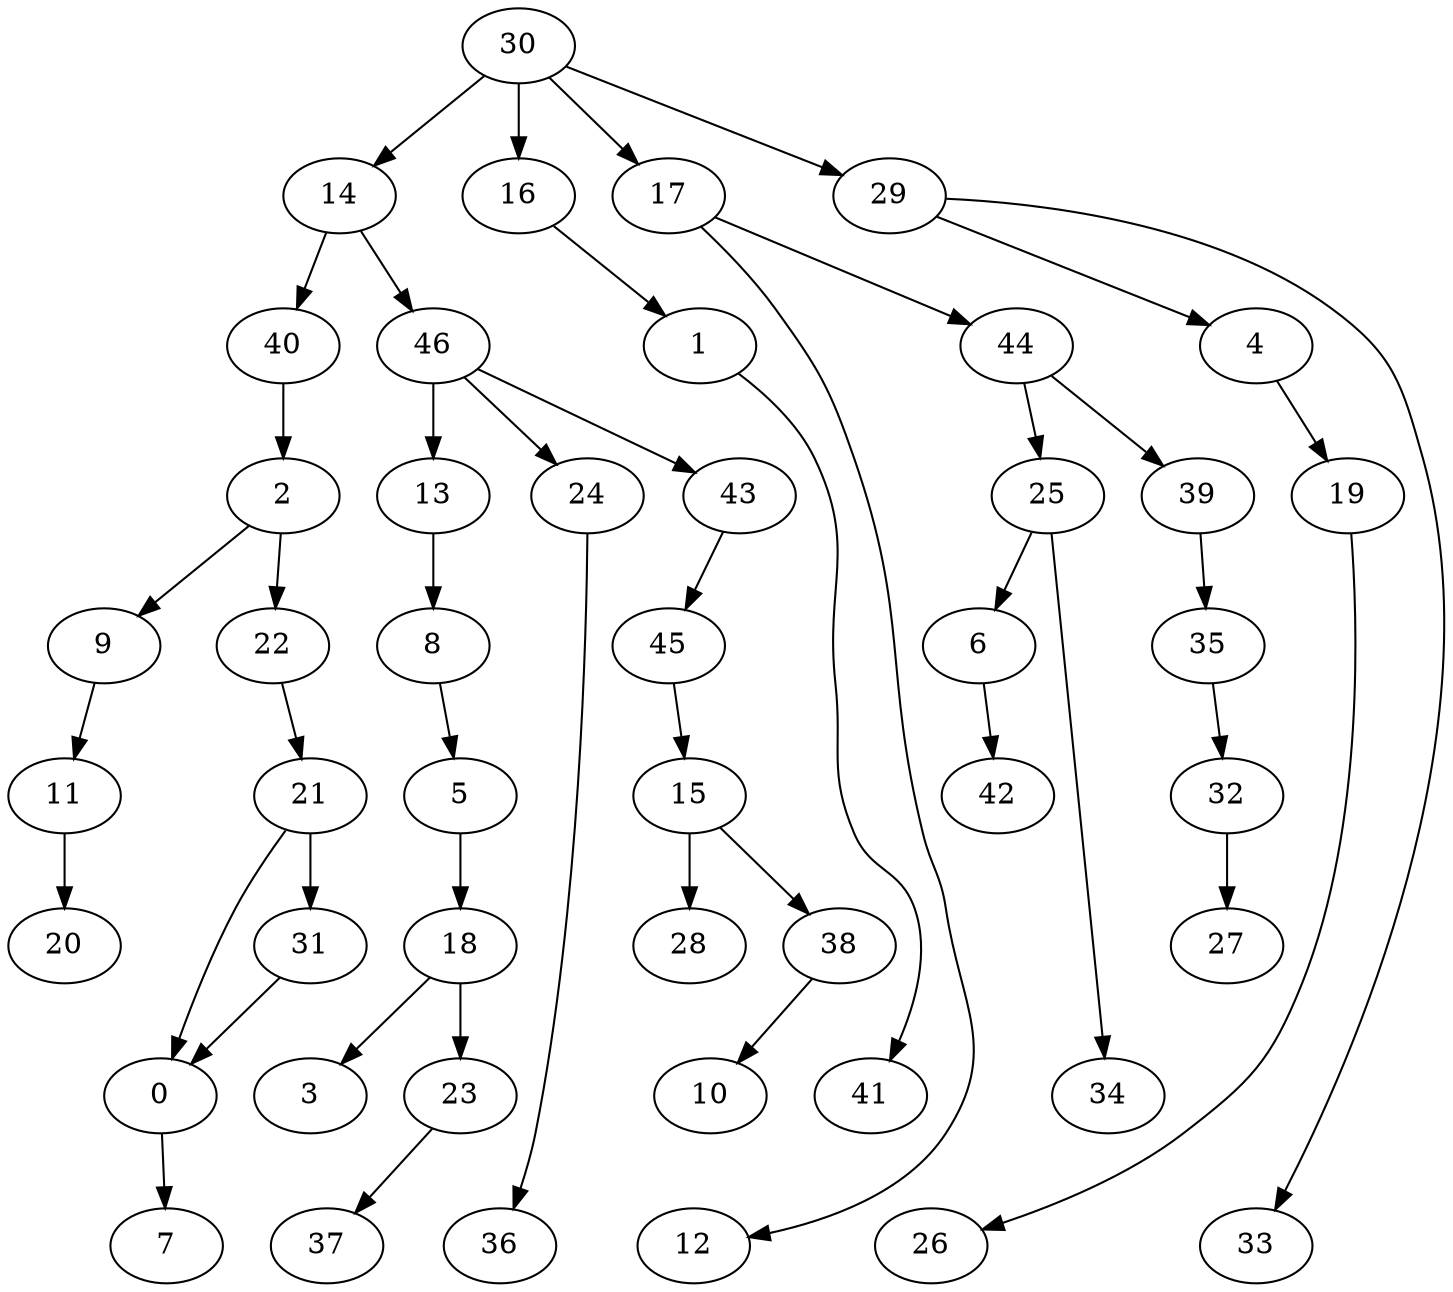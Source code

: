 digraph g {
0;
1;
2;
3;
4;
5;
6;
7;
8;
9;
10;
11;
12;
13;
14;
15;
16;
17;
18;
19;
20;
21;
22;
23;
24;
25;
26;
27;
28;
29;
30;
31;
32;
33;
34;
35;
36;
37;
38;
39;
40;
41;
42;
43;
44;
45;
46;
0 -> 7 [weight=0];
1 -> 41 [weight=0];
2 -> 9 [weight=0];
2 -> 22 [weight=0];
4 -> 19 [weight=0];
5 -> 18 [weight=0];
6 -> 42 [weight=0];
8 -> 5 [weight=0];
9 -> 11 [weight=0];
11 -> 20 [weight=0];
13 -> 8 [weight=1];
14 -> 46 [weight=1];
14 -> 40 [weight=1];
15 -> 28 [weight=0];
15 -> 38 [weight=0];
16 -> 1 [weight=0];
17 -> 44 [weight=0];
17 -> 12 [weight=0];
18 -> 23 [weight=0];
18 -> 3 [weight=0];
19 -> 26 [weight=0];
21 -> 0 [weight=0];
21 -> 31 [weight=1];
22 -> 21 [weight=0];
23 -> 37 [weight=0];
24 -> 36 [weight=0];
25 -> 6 [weight=0];
25 -> 34 [weight=0];
29 -> 4 [weight=0];
29 -> 33 [weight=0];
30 -> 14 [weight=0];
30 -> 16 [weight=2];
30 -> 17 [weight=1];
30 -> 29 [weight=0];
31 -> 0 [weight=0];
32 -> 27 [weight=0];
35 -> 32 [weight=0];
38 -> 10 [weight=0];
39 -> 35 [weight=0];
40 -> 2 [weight=0];
43 -> 45 [weight=0];
44 -> 25 [weight=0];
44 -> 39 [weight=0];
45 -> 15 [weight=0];
46 -> 43 [weight=0];
46 -> 13 [weight=0];
46 -> 24 [weight=0];
}
